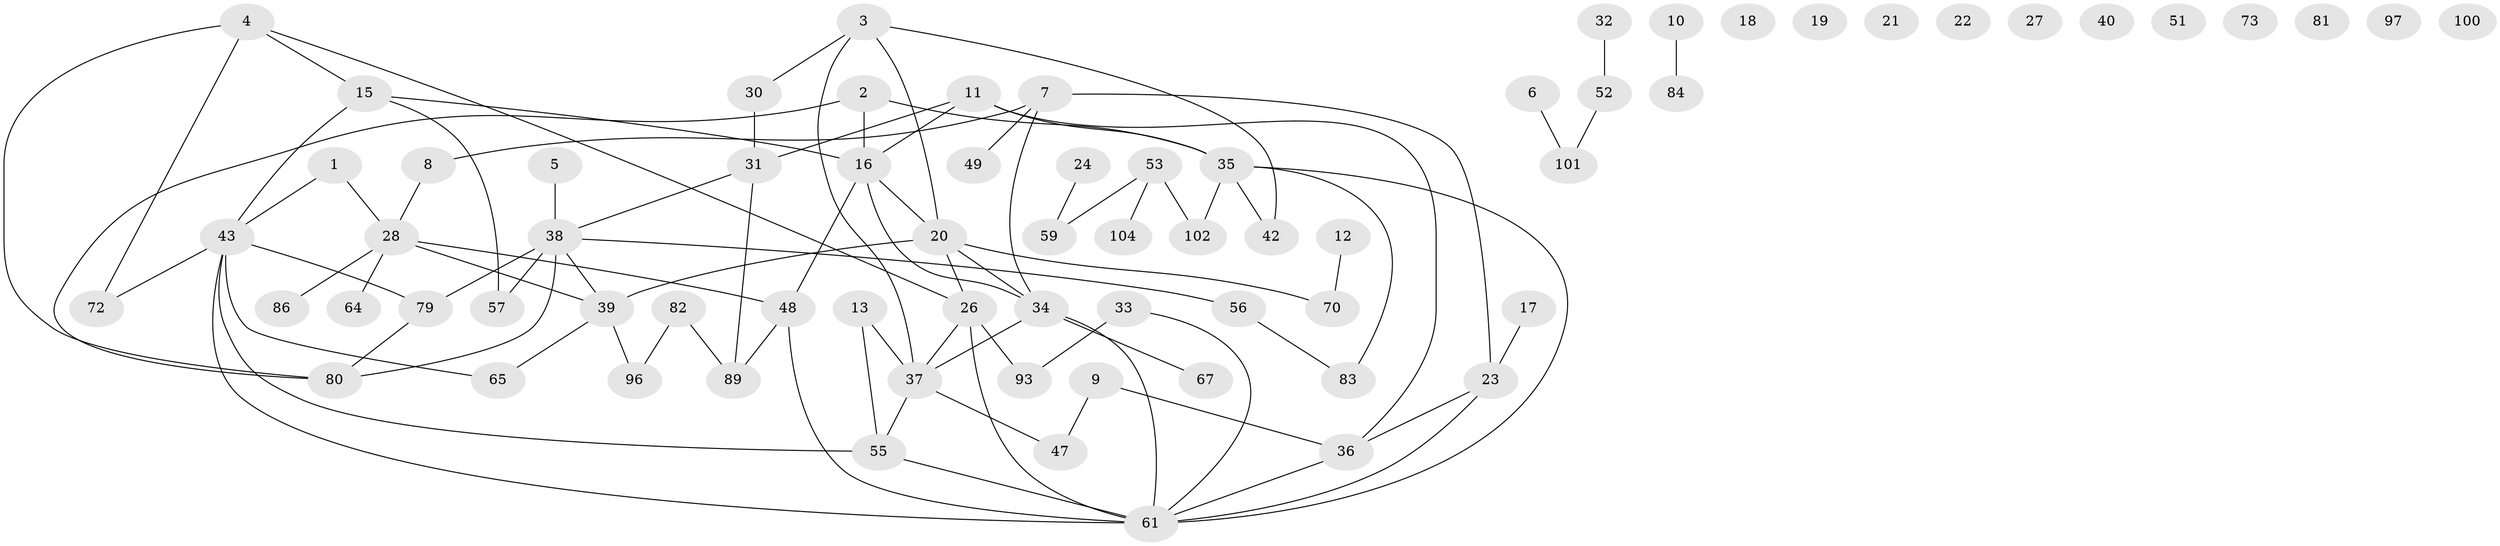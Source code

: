 // Generated by graph-tools (version 1.1) at 2025/23/03/03/25 07:23:27]
// undirected, 71 vertices, 90 edges
graph export_dot {
graph [start="1"]
  node [color=gray90,style=filled];
  1 [super="+14"];
  2 [super="+103"];
  3 [super="+46"];
  4 [super="+91"];
  5;
  6 [super="+45"];
  7;
  8;
  9;
  10;
  11 [super="+107"];
  12 [super="+58"];
  13 [super="+90"];
  15 [super="+109"];
  16 [super="+63"];
  17;
  18;
  19;
  20 [super="+85"];
  21;
  22 [super="+25"];
  23 [super="+106"];
  24;
  26 [super="+29"];
  27;
  28 [super="+50"];
  30 [super="+94"];
  31;
  32 [super="+88"];
  33;
  34 [super="+66"];
  35 [super="+71"];
  36 [super="+75"];
  37 [super="+44"];
  38 [super="+60"];
  39 [super="+41"];
  40;
  42;
  43 [super="+69"];
  47 [super="+68"];
  48 [super="+78"];
  49;
  51;
  52 [super="+54"];
  53 [super="+98"];
  55 [super="+87"];
  56 [super="+62"];
  57;
  59 [super="+76"];
  61 [super="+74"];
  64;
  65 [super="+77"];
  67;
  70;
  72;
  73;
  79;
  80 [super="+92"];
  81 [super="+108"];
  82;
  83 [super="+99"];
  84;
  86;
  89 [super="+105"];
  93 [super="+95"];
  96;
  97;
  100;
  101;
  102;
  104;
  1 -- 28;
  1 -- 43;
  2 -- 35;
  2 -- 16;
  2 -- 80;
  3 -- 20;
  3 -- 37;
  3 -- 42;
  3 -- 30;
  4 -- 72;
  4 -- 26;
  4 -- 15;
  4 -- 80;
  5 -- 38;
  6 -- 101;
  7 -- 8;
  7 -- 23;
  7 -- 34;
  7 -- 49;
  8 -- 28;
  9 -- 36;
  9 -- 47;
  10 -- 84;
  11 -- 16;
  11 -- 31;
  11 -- 36;
  11 -- 35;
  12 -- 70;
  13 -- 55;
  13 -- 37;
  15 -- 16;
  15 -- 57;
  15 -- 43;
  16 -- 48;
  16 -- 20;
  16 -- 34;
  17 -- 23;
  20 -- 34;
  20 -- 26;
  20 -- 70;
  20 -- 39;
  23 -- 61;
  23 -- 36;
  24 -- 59;
  26 -- 37;
  26 -- 61;
  26 -- 93;
  28 -- 48;
  28 -- 64;
  28 -- 86;
  28 -- 39;
  30 -- 31;
  31 -- 38;
  31 -- 89;
  32 -- 52;
  33 -- 61;
  33 -- 93;
  34 -- 67;
  34 -- 37;
  34 -- 61;
  35 -- 42;
  35 -- 83;
  35 -- 102;
  35 -- 61;
  36 -- 61;
  37 -- 55;
  37 -- 47;
  38 -- 56;
  38 -- 57;
  38 -- 79;
  38 -- 80;
  38 -- 39;
  39 -- 96;
  39 -- 65;
  43 -- 72;
  43 -- 79;
  43 -- 65;
  43 -- 55;
  43 -- 61;
  48 -- 61;
  48 -- 89;
  52 -- 101;
  53 -- 102;
  53 -- 104;
  53 -- 59;
  55 -- 61;
  56 -- 83;
  79 -- 80;
  82 -- 96;
  82 -- 89;
}
